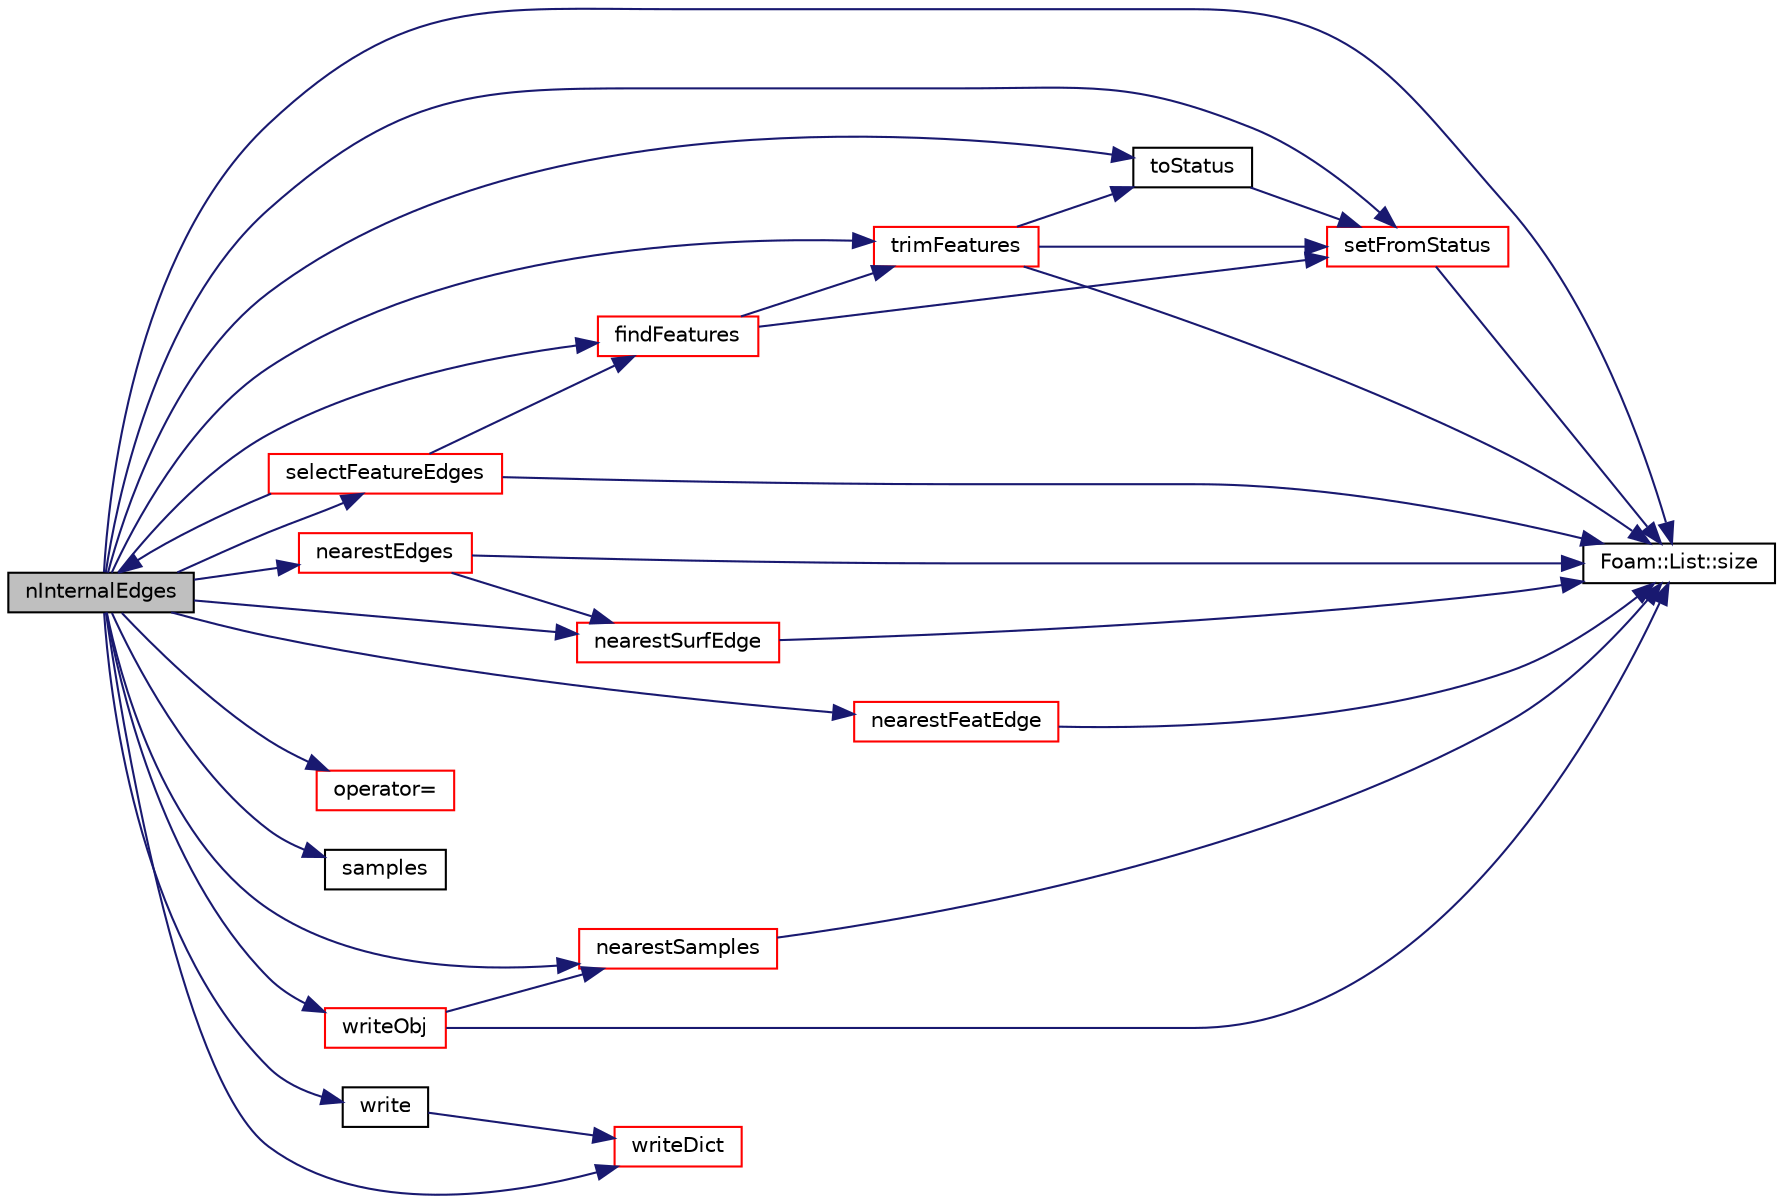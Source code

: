 digraph "nInternalEdges"
{
  bgcolor="transparent";
  edge [fontname="Helvetica",fontsize="10",labelfontname="Helvetica",labelfontsize="10"];
  node [fontname="Helvetica",fontsize="10",shape=record];
  rankdir="LR";
  Node1 [label="nInternalEdges",height=0.2,width=0.4,color="black", fillcolor="grey75", style="filled", fontcolor="black"];
  Node1 -> Node2 [color="midnightblue",fontsize="10",style="solid",fontname="Helvetica"];
  Node2 [label="findFeatures",height=0.2,width=0.4,color="red",URL="$a02565.html#a104ad1549afa89b0b6ae590fda99816a",tooltip="Find feature edges using provided included angle. "];
  Node2 -> Node3 [color="midnightblue",fontsize="10",style="solid",fontname="Helvetica"];
  Node3 [label="setFromStatus",height=0.2,width=0.4,color="red",URL="$a02565.html#a3ec4130a2f02e6be2ba97774910eb125",tooltip="Set from status per edge. "];
  Node3 -> Node4 [color="midnightblue",fontsize="10",style="solid",fontname="Helvetica"];
  Node4 [label="Foam::List::size",height=0.2,width=0.4,color="black",URL="$a01397.html#a8a5f6fa29bd4b500caf186f60245b384",tooltip="Override size to be inconsistent with allocated storage. "];
  Node2 -> Node5 [color="midnightblue",fontsize="10",style="solid",fontname="Helvetica"];
  Node5 [label="trimFeatures",height=0.2,width=0.4,color="red",URL="$a02565.html#af640d0750bcc401bc012c69e60b809a8",tooltip="Delete small sets of edges. Edges are stringed up and any. "];
  Node5 -> Node6 [color="midnightblue",fontsize="10",style="solid",fontname="Helvetica"];
  Node6 [label="toStatus",height=0.2,width=0.4,color="black",URL="$a02565.html#a7d604d80e6ec2b5d31c0e4e799f946fd",tooltip="From member feature edges to status per edge. "];
  Node6 -> Node3 [color="midnightblue",fontsize="10",style="solid",fontname="Helvetica"];
  Node5 -> Node4 [color="midnightblue",fontsize="10",style="solid",fontname="Helvetica"];
  Node5 -> Node3 [color="midnightblue",fontsize="10",style="solid",fontname="Helvetica"];
  Node1 -> Node7 [color="midnightblue",fontsize="10",style="solid",fontname="Helvetica"];
  Node7 [label="nearestEdges",height=0.2,width=0.4,color="red",URL="$a02565.html#ad0730de914a7db6da70faf38494a489d",tooltip="Like nearestSamples but now gets nearest point on. "];
  Node7 -> Node4 [color="midnightblue",fontsize="10",style="solid",fontname="Helvetica"];
  Node7 -> Node8 [color="midnightblue",fontsize="10",style="solid",fontname="Helvetica"];
  Node8 [label="nearestSurfEdge",height=0.2,width=0.4,color="red",URL="$a02565.html#ac9d88c671fbfe12e0526038fb054c11d",tooltip="Find nearest surface edge (out of selectedEdges) for. "];
  Node8 -> Node4 [color="midnightblue",fontsize="10",style="solid",fontname="Helvetica"];
  Node1 -> Node9 [color="midnightblue",fontsize="10",style="solid",fontname="Helvetica"];
  Node9 [label="nearestFeatEdge",height=0.2,width=0.4,color="red",URL="$a02565.html#a1886e792c1c3df0142ae87adadbd7aef",tooltip="Find nearest feature edge to each surface edge. Uses the. "];
  Node9 -> Node4 [color="midnightblue",fontsize="10",style="solid",fontname="Helvetica"];
  Node1 -> Node10 [color="midnightblue",fontsize="10",style="solid",fontname="Helvetica"];
  Node10 [label="nearestSamples",height=0.2,width=0.4,color="red",URL="$a02565.html#a05b6a62c91ca3d68db42ba635ff1f307",tooltip="Find nearest sample for selected surface points. "];
  Node10 -> Node4 [color="midnightblue",fontsize="10",style="solid",fontname="Helvetica"];
  Node1 -> Node8 [color="midnightblue",fontsize="10",style="solid",fontname="Helvetica"];
  Node1 -> Node11 [color="midnightblue",fontsize="10",style="solid",fontname="Helvetica"];
  Node11 [label="operator=",height=0.2,width=0.4,color="red",URL="$a02565.html#ad52fafb07b65b15def16c40bd6cdd12d"];
  Node1 -> Node12 [color="midnightblue",fontsize="10",style="solid",fontname="Helvetica"];
  Node12 [label="samples",height=0.2,width=0.4,color="black",URL="$a04571.html#a14d38e99c2caf50fd9f0aa0d5ef88e3b"];
  Node1 -> Node13 [color="midnightblue",fontsize="10",style="solid",fontname="Helvetica"];
  Node13 [label="selectFeatureEdges",height=0.2,width=0.4,color="red",URL="$a02565.html#a64c6ffeea50313e7c5f4ab5a651d690d",tooltip="Helper function: select a subset of featureEdges_. "];
  Node13 -> Node4 [color="midnightblue",fontsize="10",style="solid",fontname="Helvetica"];
  Node13 -> Node1 [color="midnightblue",fontsize="10",style="solid",fontname="Helvetica"];
  Node13 -> Node2 [color="midnightblue",fontsize="10",style="solid",fontname="Helvetica"];
  Node1 -> Node3 [color="midnightblue",fontsize="10",style="solid",fontname="Helvetica"];
  Node1 -> Node4 [color="midnightblue",fontsize="10",style="solid",fontname="Helvetica"];
  Node1 -> Node6 [color="midnightblue",fontsize="10",style="solid",fontname="Helvetica"];
  Node1 -> Node5 [color="midnightblue",fontsize="10",style="solid",fontname="Helvetica"];
  Node1 -> Node14 [color="midnightblue",fontsize="10",style="solid",fontname="Helvetica"];
  Node14 [label="write",height=0.2,width=0.4,color="black",URL="$a02565.html#acdfdabbbb3782b001588a413f9f379e9",tooltip="Write as dictionary to file. "];
  Node14 -> Node15 [color="midnightblue",fontsize="10",style="solid",fontname="Helvetica"];
  Node15 [label="writeDict",height=0.2,width=0.4,color="red",URL="$a02565.html#af77027c10b89b764f28cf777c66c4be6",tooltip="Write as dictionary. "];
  Node1 -> Node15 [color="midnightblue",fontsize="10",style="solid",fontname="Helvetica"];
  Node1 -> Node16 [color="midnightblue",fontsize="10",style="solid",fontname="Helvetica"];
  Node16 [label="writeObj",height=0.2,width=0.4,color="red",URL="$a02565.html#af78e21d23a56aa4355af14059f2b2770",tooltip="Write to separate OBJ files (region, external, internal edges,. "];
  Node16 -> Node4 [color="midnightblue",fontsize="10",style="solid",fontname="Helvetica"];
  Node16 -> Node10 [color="midnightblue",fontsize="10",style="solid",fontname="Helvetica"];
}
